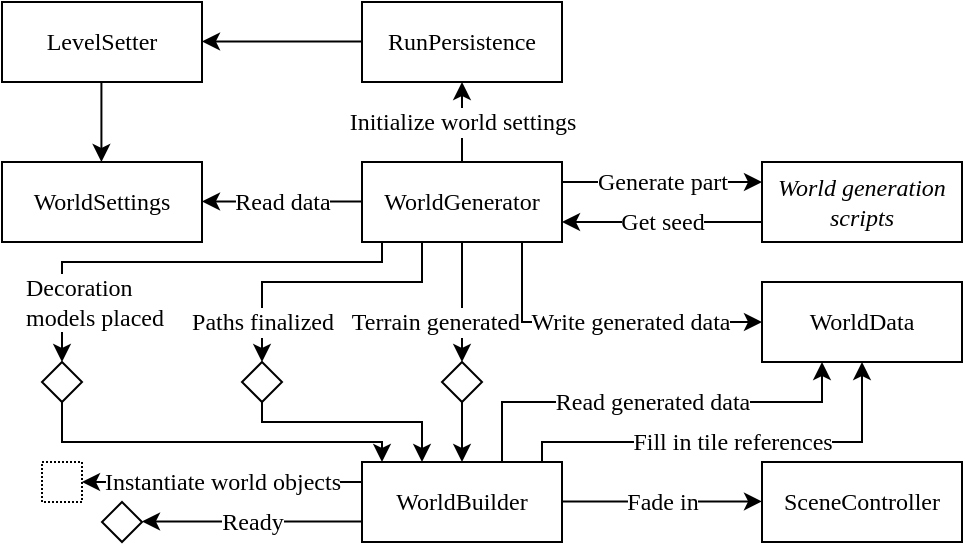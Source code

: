 <mxfile version="24.4.13" type="device">
  <diagram name="Page-1" id="s7DYDYw_nlIemYnPol7p">
    <mxGraphModel dx="819" dy="478" grid="1" gridSize="10" guides="1" tooltips="1" connect="1" arrows="1" fold="1" page="1" pageScale="1" pageWidth="850" pageHeight="1100" math="0" shadow="0">
      <root>
        <mxCell id="0" />
        <mxCell id="1" parent="0" />
        <mxCell id="26G0MBkG0IZL9IGHF7Kv-6" value="Initialize world settings" style="edgeStyle=orthogonalEdgeStyle;rounded=0;orthogonalLoop=1;jettySize=auto;html=1;fontSize=12;fontFamily=&quot;Latin Modern Regular 12&quot;;" edge="1" parent="1" source="26G0MBkG0IZL9IGHF7Kv-1" target="26G0MBkG0IZL9IGHF7Kv-4">
          <mxGeometry relative="1" as="geometry">
            <Array as="points">
              <mxPoint x="250" y="280" />
            </Array>
            <mxPoint as="offset" />
          </mxGeometry>
        </mxCell>
        <mxCell id="26G0MBkG0IZL9IGHF7Kv-12" value="Write generated data" style="edgeStyle=orthogonalEdgeStyle;rounded=0;orthogonalLoop=1;jettySize=auto;html=1;entryX=0;entryY=0.5;entryDx=0;entryDy=0;fontSize=12;fontFamily=&quot;Latin Modern Regular 12&quot;;" edge="1" parent="1" source="26G0MBkG0IZL9IGHF7Kv-1" target="26G0MBkG0IZL9IGHF7Kv-10">
          <mxGeometry x="0.175" relative="1" as="geometry">
            <Array as="points">
              <mxPoint x="280" y="400" />
            </Array>
            <mxPoint as="offset" />
          </mxGeometry>
        </mxCell>
        <mxCell id="26G0MBkG0IZL9IGHF7Kv-17" value="Terrain generated" style="edgeStyle=orthogonalEdgeStyle;rounded=0;orthogonalLoop=1;jettySize=auto;html=1;entryX=0.5;entryY=0;entryDx=0;entryDy=0;fontSize=12;fontFamily=&quot;Latin Modern Regular 12&quot;;align=right;" edge="1" parent="1" source="26G0MBkG0IZL9IGHF7Kv-1" target="26G0MBkG0IZL9IGHF7Kv-13">
          <mxGeometry x="0.333" y="30" relative="1" as="geometry">
            <mxPoint as="offset" />
          </mxGeometry>
        </mxCell>
        <mxCell id="26G0MBkG0IZL9IGHF7Kv-20" value="Paths finalized" style="edgeStyle=orthogonalEdgeStyle;rounded=0;orthogonalLoop=1;jettySize=auto;html=1;entryX=0.5;entryY=0;entryDx=0;entryDy=0;fontSize=12;fontFamily=&quot;Latin Modern Regular 12&quot;;" edge="1" parent="1" source="26G0MBkG0IZL9IGHF7Kv-1" target="26G0MBkG0IZL9IGHF7Kv-14">
          <mxGeometry x="0.714" relative="1" as="geometry">
            <Array as="points">
              <mxPoint x="230" y="380" />
              <mxPoint x="150" y="380" />
            </Array>
            <mxPoint as="offset" />
          </mxGeometry>
        </mxCell>
        <mxCell id="26G0MBkG0IZL9IGHF7Kv-21" value="Decoration&lt;br&gt;models placed" style="edgeStyle=orthogonalEdgeStyle;rounded=0;orthogonalLoop=1;jettySize=auto;html=1;entryX=0.5;entryY=0;entryDx=0;entryDy=0;fontSize=12;fontFamily=&quot;Latin Modern Regular 12&quot;;align=left;" edge="1" parent="1" source="26G0MBkG0IZL9IGHF7Kv-1" target="26G0MBkG0IZL9IGHF7Kv-15">
          <mxGeometry x="0.727" y="-20" relative="1" as="geometry">
            <Array as="points">
              <mxPoint x="210" y="370" />
              <mxPoint x="50" y="370" />
            </Array>
            <mxPoint as="offset" />
          </mxGeometry>
        </mxCell>
        <mxCell id="26G0MBkG0IZL9IGHF7Kv-1" value="WorldGenerator" style="rounded=0;whiteSpace=wrap;html=1;fontFamily=&quot;Latin Modern Mono 12&quot;;" vertex="1" parent="1">
          <mxGeometry x="200" y="320" width="100" height="40" as="geometry" />
        </mxCell>
        <mxCell id="26G0MBkG0IZL9IGHF7Kv-2" value="WorldSettings" style="rounded=0;whiteSpace=wrap;html=1;fontFamily=&quot;Latin Modern Mono 12&quot;;" vertex="1" parent="1">
          <mxGeometry x="20" y="320" width="100" height="40" as="geometry" />
        </mxCell>
        <mxCell id="26G0MBkG0IZL9IGHF7Kv-3" value="Read data" style="endArrow=classic;html=1;rounded=0;fontFamily=&quot;Latin Modern Regular 12&quot;;fontSize=12;" edge="1" parent="1">
          <mxGeometry width="50" height="50" relative="1" as="geometry">
            <mxPoint x="200" y="339.71" as="sourcePoint" />
            <mxPoint x="120" y="339.71" as="targetPoint" />
          </mxGeometry>
        </mxCell>
        <mxCell id="26G0MBkG0IZL9IGHF7Kv-4" value="RunPersistence" style="rounded=0;whiteSpace=wrap;html=1;fontFamily=&quot;Latin Modern Mono 12&quot;;" vertex="1" parent="1">
          <mxGeometry x="200" y="240" width="100" height="40" as="geometry" />
        </mxCell>
        <mxCell id="26G0MBkG0IZL9IGHF7Kv-7" value="Generate part" style="endArrow=classic;html=1;rounded=0;fontFamily=&quot;Latin Modern Regular 12&quot;;fontSize=12;" edge="1" parent="1">
          <mxGeometry width="50" height="50" relative="1" as="geometry">
            <mxPoint x="300" y="330" as="sourcePoint" />
            <mxPoint x="400" y="330" as="targetPoint" />
          </mxGeometry>
        </mxCell>
        <mxCell id="26G0MBkG0IZL9IGHF7Kv-8" value="World generation scripts" style="rounded=0;whiteSpace=wrap;html=1;fontStyle=2;fontFamily=&quot;Latin Modern Regular 12&quot;;" vertex="1" parent="1">
          <mxGeometry x="400" y="320" width="100" height="40" as="geometry" />
        </mxCell>
        <mxCell id="26G0MBkG0IZL9IGHF7Kv-9" value="Get seed" style="endArrow=classic;html=1;rounded=0;fontSize=12;fontFamily=&quot;Latin Modern Regular 12&quot;;" edge="1" parent="1">
          <mxGeometry width="50" height="50" relative="1" as="geometry">
            <mxPoint x="400" y="350" as="sourcePoint" />
            <mxPoint x="300" y="350" as="targetPoint" />
          </mxGeometry>
        </mxCell>
        <mxCell id="26G0MBkG0IZL9IGHF7Kv-10" value="WorldData" style="rounded=0;whiteSpace=wrap;html=1;fontFamily=&quot;Latin Modern Mono 12&quot;;" vertex="1" parent="1">
          <mxGeometry x="400" y="380" width="100" height="40" as="geometry" />
        </mxCell>
        <mxCell id="26G0MBkG0IZL9IGHF7Kv-27" style="edgeStyle=orthogonalEdgeStyle;rounded=0;orthogonalLoop=1;jettySize=auto;html=1;entryX=0.5;entryY=0;entryDx=0;entryDy=0;" edge="1" parent="1" source="26G0MBkG0IZL9IGHF7Kv-13" target="26G0MBkG0IZL9IGHF7Kv-26">
          <mxGeometry relative="1" as="geometry" />
        </mxCell>
        <mxCell id="26G0MBkG0IZL9IGHF7Kv-13" value="" style="rhombus;whiteSpace=wrap;html=1;" vertex="1" parent="1">
          <mxGeometry x="240" y="420" width="20" height="20" as="geometry" />
        </mxCell>
        <mxCell id="26G0MBkG0IZL9IGHF7Kv-28" style="edgeStyle=orthogonalEdgeStyle;rounded=0;orthogonalLoop=1;jettySize=auto;html=1;" edge="1" parent="1" source="26G0MBkG0IZL9IGHF7Kv-14" target="26G0MBkG0IZL9IGHF7Kv-26">
          <mxGeometry relative="1" as="geometry">
            <Array as="points">
              <mxPoint x="150" y="450" />
              <mxPoint x="230" y="450" />
            </Array>
          </mxGeometry>
        </mxCell>
        <mxCell id="26G0MBkG0IZL9IGHF7Kv-14" value="" style="rhombus;whiteSpace=wrap;html=1;" vertex="1" parent="1">
          <mxGeometry x="140" y="420" width="20" height="20" as="geometry" />
        </mxCell>
        <mxCell id="26G0MBkG0IZL9IGHF7Kv-29" style="edgeStyle=orthogonalEdgeStyle;rounded=0;orthogonalLoop=1;jettySize=auto;html=1;" edge="1" parent="1" source="26G0MBkG0IZL9IGHF7Kv-15" target="26G0MBkG0IZL9IGHF7Kv-26">
          <mxGeometry relative="1" as="geometry">
            <Array as="points">
              <mxPoint x="50" y="460" />
              <mxPoint x="210" y="460" />
            </Array>
          </mxGeometry>
        </mxCell>
        <mxCell id="26G0MBkG0IZL9IGHF7Kv-15" value="" style="rhombus;whiteSpace=wrap;html=1;" vertex="1" parent="1">
          <mxGeometry x="40" y="420" width="20" height="20" as="geometry" />
        </mxCell>
        <mxCell id="26G0MBkG0IZL9IGHF7Kv-23" value="LevelSetter" style="rounded=0;whiteSpace=wrap;html=1;fontFamily=&quot;Latin Modern Mono 12&quot;;" vertex="1" parent="1">
          <mxGeometry x="20" y="240" width="100" height="40" as="geometry" />
        </mxCell>
        <mxCell id="26G0MBkG0IZL9IGHF7Kv-24" value="" style="endArrow=classic;html=1;rounded=0;" edge="1" parent="1">
          <mxGeometry width="50" height="50" relative="1" as="geometry">
            <mxPoint x="200" y="259.71" as="sourcePoint" />
            <mxPoint x="120" y="259.71" as="targetPoint" />
          </mxGeometry>
        </mxCell>
        <mxCell id="26G0MBkG0IZL9IGHF7Kv-25" value="" style="endArrow=classic;html=1;rounded=0;" edge="1" parent="1">
          <mxGeometry width="50" height="50" relative="1" as="geometry">
            <mxPoint x="69.71" y="280" as="sourcePoint" />
            <mxPoint x="69.71" y="320" as="targetPoint" />
          </mxGeometry>
        </mxCell>
        <mxCell id="26G0MBkG0IZL9IGHF7Kv-30" value="Read generated data" style="edgeStyle=orthogonalEdgeStyle;rounded=0;orthogonalLoop=1;jettySize=auto;html=1;fontFamily=&quot;Latin Modern Regular 12&quot;;fontSize=12;" edge="1" parent="1" source="26G0MBkG0IZL9IGHF7Kv-26" target="26G0MBkG0IZL9IGHF7Kv-10">
          <mxGeometry relative="1" as="geometry">
            <Array as="points">
              <mxPoint x="270" y="440" />
              <mxPoint x="430" y="440" />
            </Array>
          </mxGeometry>
        </mxCell>
        <mxCell id="26G0MBkG0IZL9IGHF7Kv-31" value="Fill in tile references" style="edgeStyle=orthogonalEdgeStyle;rounded=0;orthogonalLoop=1;jettySize=auto;html=1;fontFamily=&quot;Latin Modern Regular 12&quot;;fontSize=12;" edge="1" parent="1" source="26G0MBkG0IZL9IGHF7Kv-26" target="26G0MBkG0IZL9IGHF7Kv-10">
          <mxGeometry relative="1" as="geometry">
            <Array as="points">
              <mxPoint x="290" y="460" />
              <mxPoint x="450" y="460" />
            </Array>
          </mxGeometry>
        </mxCell>
        <mxCell id="26G0MBkG0IZL9IGHF7Kv-26" value="WorldBuilder" style="rounded=0;whiteSpace=wrap;html=1;fontFamily=&quot;Latin Modern Mono 12&quot;;" vertex="1" parent="1">
          <mxGeometry x="200" y="470" width="100" height="40" as="geometry" />
        </mxCell>
        <mxCell id="26G0MBkG0IZL9IGHF7Kv-32" value="Instantiate world objects" style="endArrow=classic;html=1;rounded=0;fontFamily=&quot;Latin Modern Regular 12&quot;;fontSize=12;entryX=1;entryY=0.5;entryDx=0;entryDy=0;" edge="1" parent="1" target="26G0MBkG0IZL9IGHF7Kv-33">
          <mxGeometry width="50" height="50" relative="1" as="geometry">
            <mxPoint x="200" y="480" as="sourcePoint" />
            <mxPoint x="90" y="480" as="targetPoint" />
            <mxPoint as="offset" />
          </mxGeometry>
        </mxCell>
        <mxCell id="26G0MBkG0IZL9IGHF7Kv-33" value="" style="rounded=0;whiteSpace=wrap;html=1;dashed=1;dashPattern=1 1;" vertex="1" parent="1">
          <mxGeometry x="40" y="470" width="20" height="20" as="geometry" />
        </mxCell>
        <mxCell id="26G0MBkG0IZL9IGHF7Kv-34" value="SceneController" style="rounded=0;whiteSpace=wrap;html=1;fontFamily=&quot;Latin Modern Mono 12&quot;;" vertex="1" parent="1">
          <mxGeometry x="400" y="470" width="100" height="40" as="geometry" />
        </mxCell>
        <mxCell id="26G0MBkG0IZL9IGHF7Kv-35" value="Fade in" style="endArrow=classic;html=1;rounded=0;fontFamily=&quot;Latin Modern Regular 12&quot;;fontSize=12;" edge="1" parent="1">
          <mxGeometry width="50" height="50" relative="1" as="geometry">
            <mxPoint x="300" y="489.71" as="sourcePoint" />
            <mxPoint x="400" y="489.71" as="targetPoint" />
          </mxGeometry>
        </mxCell>
        <mxCell id="26G0MBkG0IZL9IGHF7Kv-36" value="" style="rhombus;whiteSpace=wrap;html=1;" vertex="1" parent="1">
          <mxGeometry x="70" y="490" width="20" height="20" as="geometry" />
        </mxCell>
        <mxCell id="26G0MBkG0IZL9IGHF7Kv-37" value="Ready" style="endArrow=classic;html=1;rounded=0;fontFamily=&quot;Latin Modern Regular 12&quot;;fontSize=12;" edge="1" parent="1">
          <mxGeometry width="50" height="50" relative="1" as="geometry">
            <mxPoint x="200" y="499.71" as="sourcePoint" />
            <mxPoint x="90" y="499.71" as="targetPoint" />
          </mxGeometry>
        </mxCell>
      </root>
    </mxGraphModel>
  </diagram>
</mxfile>
